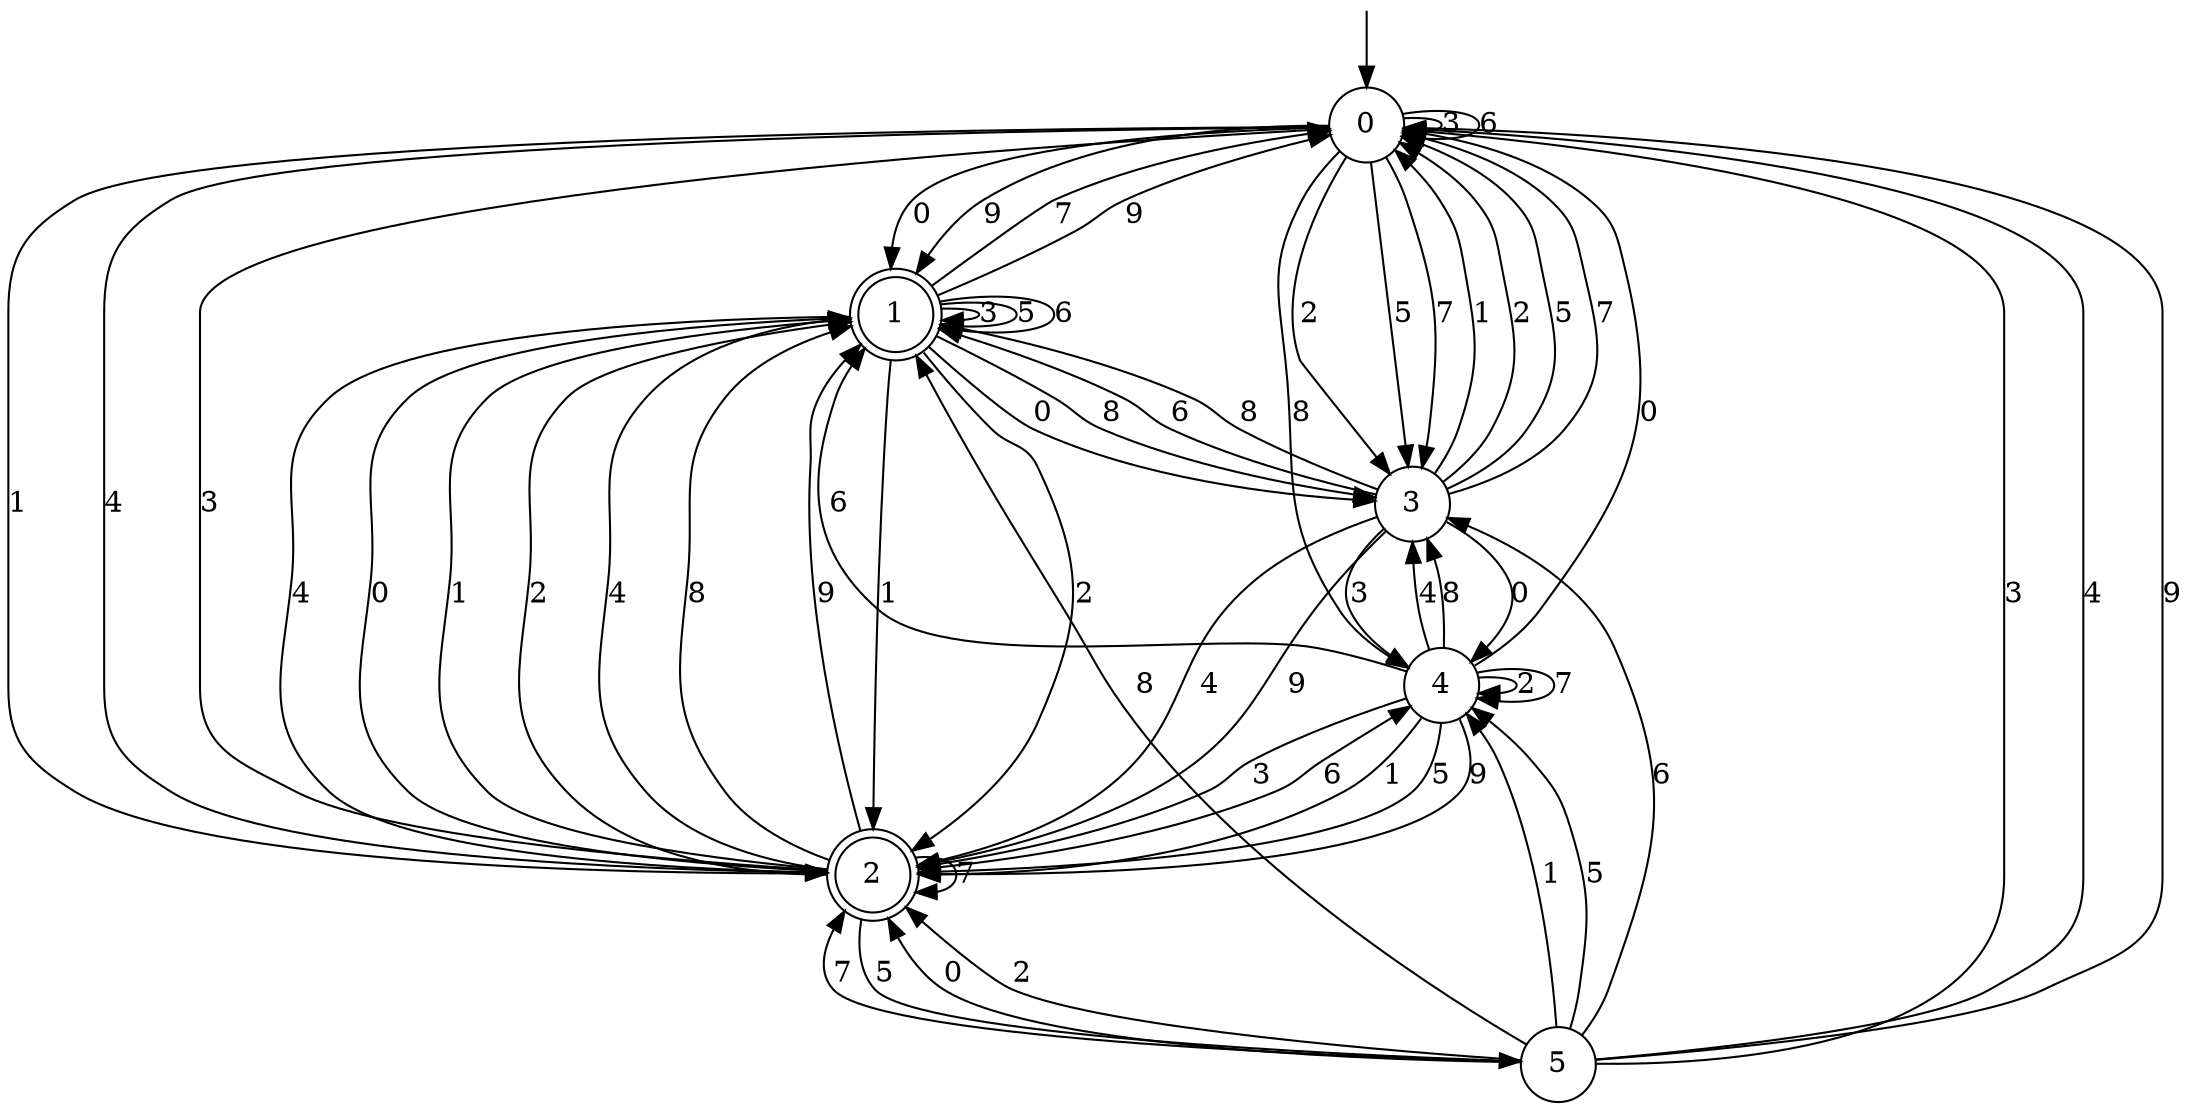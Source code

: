 digraph g {

	s0 [shape="circle" label="0"];
	s1 [shape="doublecircle" label="1"];
	s2 [shape="doublecircle" label="2"];
	s3 [shape="circle" label="3"];
	s4 [shape="circle" label="4"];
	s5 [shape="circle" label="5"];
	s0 -> s1 [label="0"];
	s0 -> s2 [label="1"];
	s0 -> s3 [label="2"];
	s0 -> s0 [label="3"];
	s0 -> s2 [label="4"];
	s0 -> s3 [label="5"];
	s0 -> s0 [label="6"];
	s0 -> s3 [label="7"];
	s0 -> s4 [label="8"];
	s0 -> s1 [label="9"];
	s1 -> s3 [label="0"];
	s1 -> s2 [label="1"];
	s1 -> s2 [label="2"];
	s1 -> s1 [label="3"];
	s1 -> s2 [label="4"];
	s1 -> s1 [label="5"];
	s1 -> s1 [label="6"];
	s1 -> s0 [label="7"];
	s1 -> s3 [label="8"];
	s1 -> s0 [label="9"];
	s2 -> s1 [label="0"];
	s2 -> s1 [label="1"];
	s2 -> s1 [label="2"];
	s2 -> s0 [label="3"];
	s2 -> s1 [label="4"];
	s2 -> s5 [label="5"];
	s2 -> s4 [label="6"];
	s2 -> s2 [label="7"];
	s2 -> s1 [label="8"];
	s2 -> s1 [label="9"];
	s3 -> s4 [label="0"];
	s3 -> s0 [label="1"];
	s3 -> s0 [label="2"];
	s3 -> s4 [label="3"];
	s3 -> s2 [label="4"];
	s3 -> s0 [label="5"];
	s3 -> s1 [label="6"];
	s3 -> s0 [label="7"];
	s3 -> s1 [label="8"];
	s3 -> s2 [label="9"];
	s4 -> s0 [label="0"];
	s4 -> s2 [label="1"];
	s4 -> s4 [label="2"];
	s4 -> s2 [label="3"];
	s4 -> s3 [label="4"];
	s4 -> s2 [label="5"];
	s4 -> s1 [label="6"];
	s4 -> s4 [label="7"];
	s4 -> s3 [label="8"];
	s4 -> s2 [label="9"];
	s5 -> s2 [label="0"];
	s5 -> s4 [label="1"];
	s5 -> s2 [label="2"];
	s5 -> s0 [label="3"];
	s5 -> s0 [label="4"];
	s5 -> s4 [label="5"];
	s5 -> s3 [label="6"];
	s5 -> s2 [label="7"];
	s5 -> s1 [label="8"];
	s5 -> s0 [label="9"];

__start0 [label="" shape="none" width="0" height="0"];
__start0 -> s0;

}
